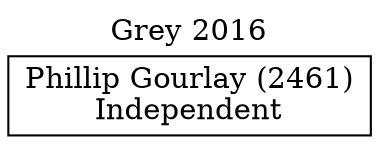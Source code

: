 // House preference flow
digraph "Phillip Gourlay (2461)_Grey_2016" {
	graph [label="Grey 2016" labelloc=t mclimit=10]
	node [shape=box]
	"Phillip Gourlay (2461)" [label="Phillip Gourlay (2461)
Independent"]
}
